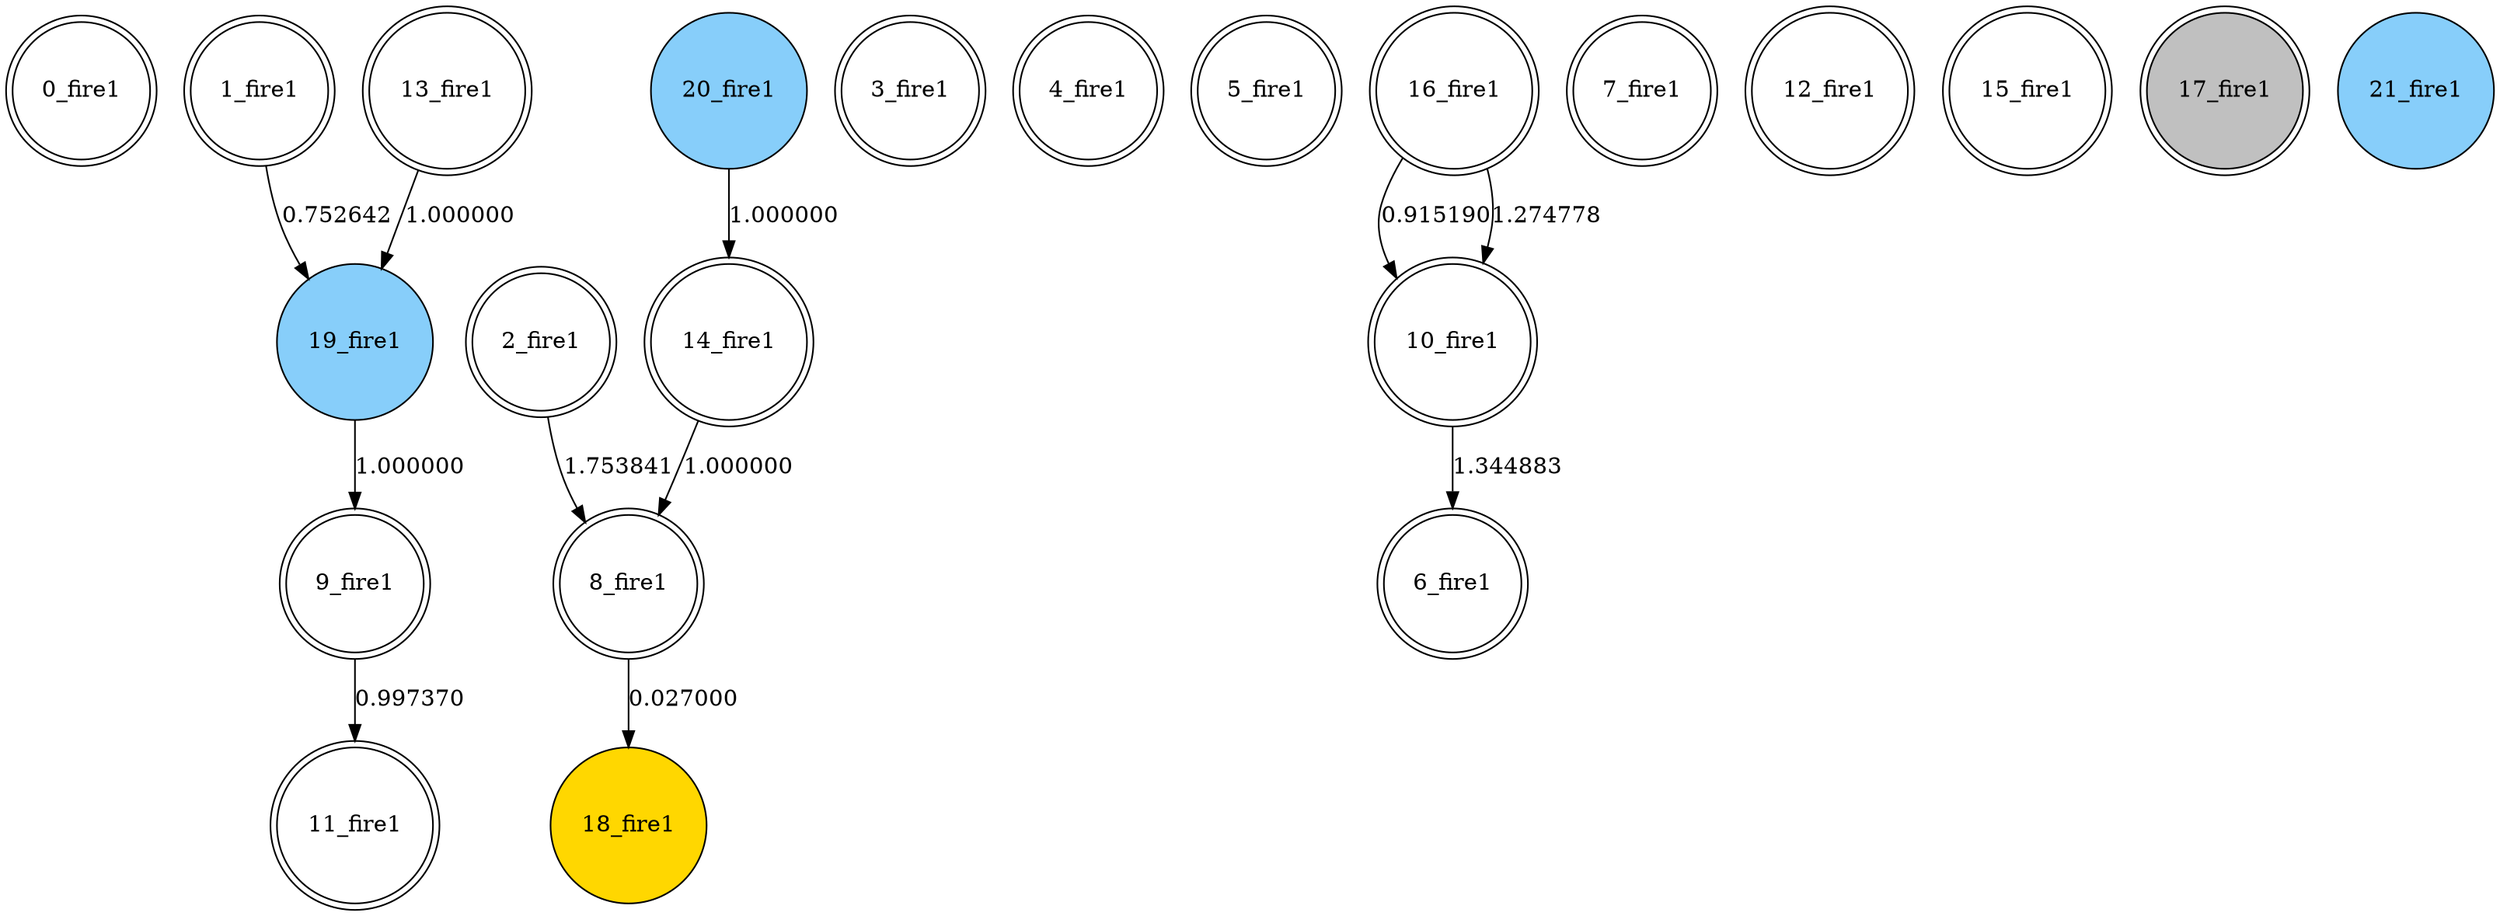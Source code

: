 digraph G {
 node[shape = circle]
0 [label="0_fire1",shape=doublecircle]
1 [label="1_fire1",shape=doublecircle]
2 [label="2_fire1",shape=doublecircle]
3 [label="3_fire1",shape=doublecircle]
4 [label="4_fire1",shape=doublecircle]
5 [label="5_fire1",shape=doublecircle]
6 [label="6_fire1",shape=doublecircle]
7 [label="7_fire1",shape=doublecircle]
8 [label="8_fire1",shape=doublecircle]
9 [label="9_fire1",shape=doublecircle]
10 [label="10_fire1",shape=doublecircle]
11 [label="11_fire1",shape=doublecircle]
12 [label="12_fire1",shape=doublecircle]
13 [label="13_fire1",shape=doublecircle]
14 [label="14_fire1",shape=doublecircle]
15 [label="15_fire1",shape=doublecircle]
16 [label="16_fire1",shape=doublecircle]
17 [label="17_fire1",shape=doublecircle, style=filled, fillcolor=gray]
18 [label="18_fire1",style=filled, fillcolor=gold]
19 [label="19_fire1",style=filled, fillcolor=lightskyblue]
20 [label="20_fire1",style=filled, fillcolor=lightskyblue]
21 [label="21_fire1",style=filled, fillcolor=lightskyblue]
1 -> 19 [label="0.752642"]
9 -> 11 [label="0.997370"]
8 -> 18 [label="0.027000"]
13 -> 19 [label="1.000000"]
2 -> 8 [label="1.753841"]
16 -> 10 [label="0.915190"]
20 -> 14 [label="1.000000"]
16 -> 10 [label="1.274778"]
10 -> 6 [label="1.344883"]
14 -> 8 [label="1.000000"]
19 -> 9 [label="1.000000"]
}

